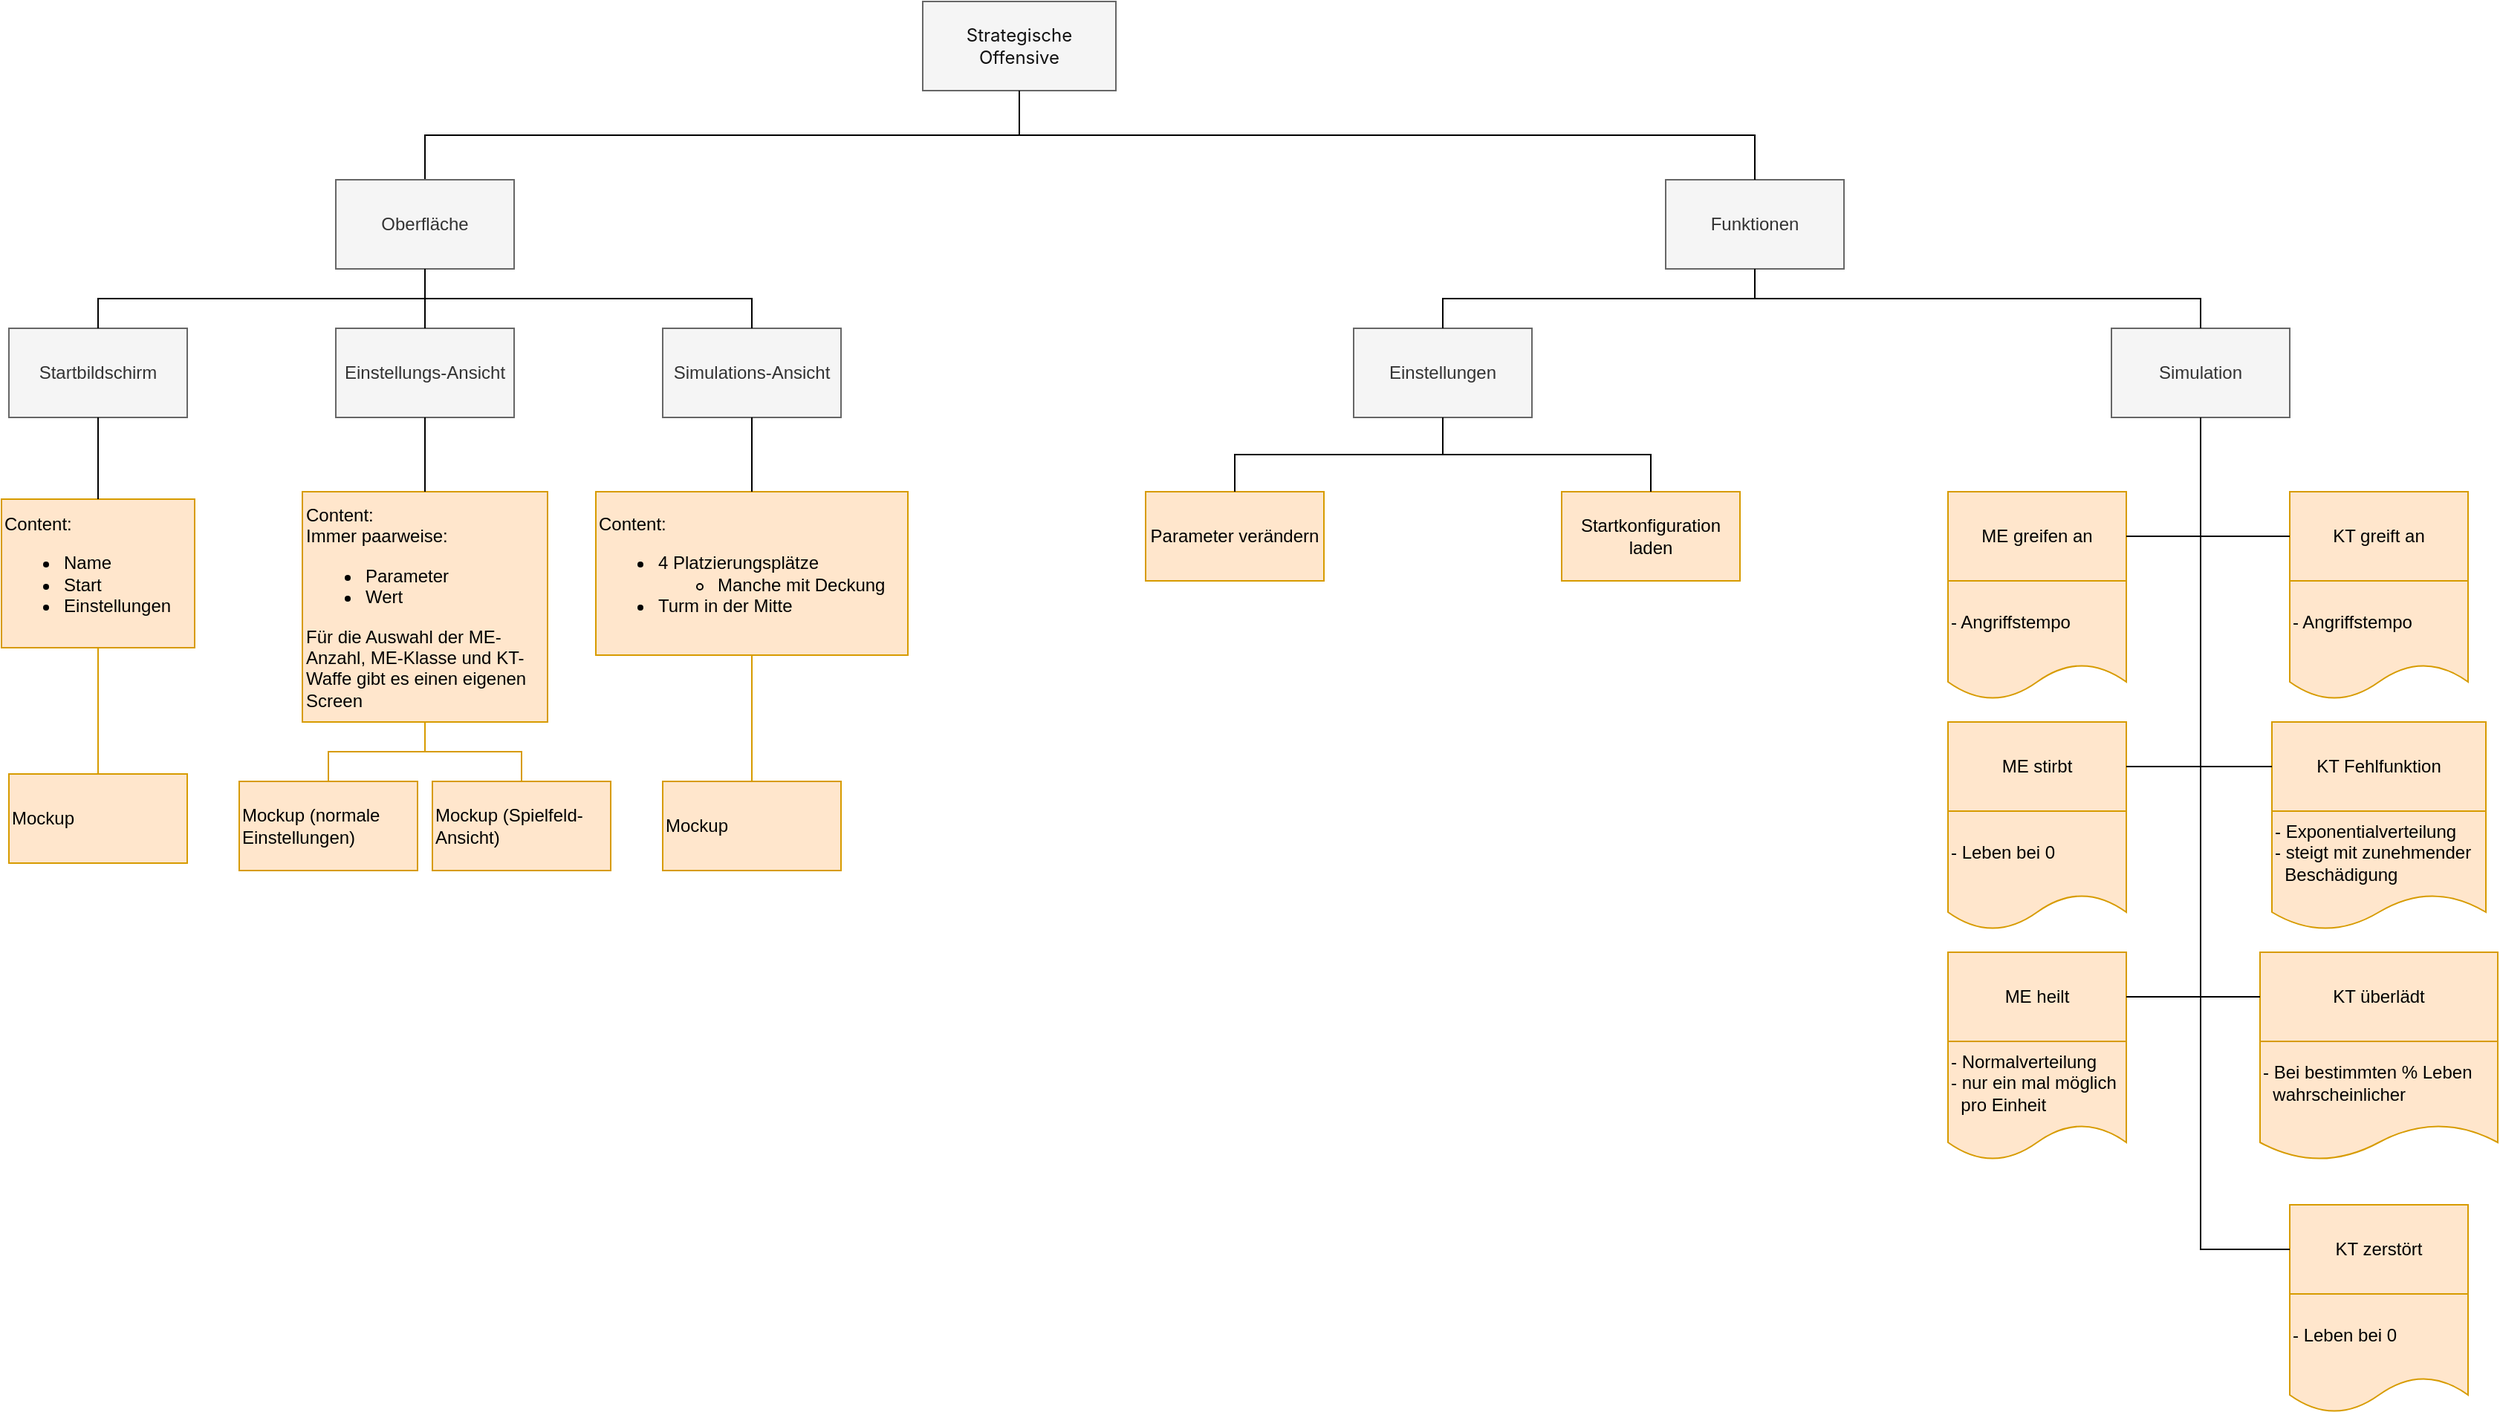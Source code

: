<mxfile version="24.8.4">
  <diagram name="Seite-1" id="HFoj_VdTvN8q8ruvkEZ4">
    <mxGraphModel dx="1577" dy="398" grid="1" gridSize="10" guides="1" tooltips="1" connect="1" arrows="1" fold="1" page="1" pageScale="1" pageWidth="827" pageHeight="1169" math="0" shadow="0">
      <root>
        <mxCell id="0" />
        <mxCell id="1" parent="0" />
        <mxCell id="yw_v2wxn9oBqBgUrrbcy-14" style="edgeStyle=orthogonalEdgeStyle;rounded=0;orthogonalLoop=1;jettySize=auto;html=1;endArrow=none;endFill=0;exitX=0.5;exitY=1;exitDx=0;exitDy=0;" edge="1" parent="1" source="yw_v2wxn9oBqBgUrrbcy-1" target="yw_v2wxn9oBqBgUrrbcy-2">
          <mxGeometry relative="1" as="geometry" />
        </mxCell>
        <mxCell id="yw_v2wxn9oBqBgUrrbcy-1" value="&lt;div style=&quot;&quot;&gt;&lt;font style=&quot;font-size: 12px;&quot; face=&quot;-apple-system, Roboto, SegoeUI, Segoe UI, Helvetica Neue, Helvetica, Microsoft YaHei, Meiryo UI, Meiryo, Arial Unicode MS, sans-serif&quot; color=&quot;#111111&quot;&gt;Strategische Offensive&lt;/font&gt;&lt;/div&gt;" style="rounded=0;whiteSpace=wrap;html=1;align=center;fillColor=#f5f5f5;strokeColor=#666666;fontColor=#333333;" vertex="1" parent="1">
          <mxGeometry x="310" y="140" width="130" height="60" as="geometry" />
        </mxCell>
        <mxCell id="yw_v2wxn9oBqBgUrrbcy-2" value="Oberfläche" style="rounded=0;whiteSpace=wrap;html=1;fillColor=#f5f5f5;fontColor=#333333;strokeColor=#666666;" vertex="1" parent="1">
          <mxGeometry x="-85" y="260" width="120" height="60" as="geometry" />
        </mxCell>
        <mxCell id="yw_v2wxn9oBqBgUrrbcy-3" value="Funktionen" style="rounded=0;whiteSpace=wrap;html=1;fillColor=#f5f5f5;fontColor=#333333;strokeColor=#666666;" vertex="1" parent="1">
          <mxGeometry x="810" y="260" width="120" height="60" as="geometry" />
        </mxCell>
        <mxCell id="yw_v2wxn9oBqBgUrrbcy-4" value="Startbildschirm" style="rounded=0;whiteSpace=wrap;html=1;fillColor=#f5f5f5;fontColor=#333333;strokeColor=#666666;" vertex="1" parent="1">
          <mxGeometry x="-305" y="360" width="120" height="60" as="geometry" />
        </mxCell>
        <mxCell id="yw_v2wxn9oBqBgUrrbcy-5" value="Einstellungs-Ansicht" style="rounded=0;whiteSpace=wrap;html=1;fillColor=#f5f5f5;fontColor=#333333;strokeColor=#666666;" vertex="1" parent="1">
          <mxGeometry x="-85" y="360" width="120" height="60" as="geometry" />
        </mxCell>
        <mxCell id="yw_v2wxn9oBqBgUrrbcy-6" value="Simulations-Ansicht" style="rounded=0;whiteSpace=wrap;html=1;fillColor=#f5f5f5;fontColor=#333333;strokeColor=#666666;" vertex="1" parent="1">
          <mxGeometry x="135" y="360" width="120" height="60" as="geometry" />
        </mxCell>
        <mxCell id="yw_v2wxn9oBqBgUrrbcy-7" value="&lt;div style=&quot;&quot;&gt;&lt;span style=&quot;background-color: initial;&quot;&gt;Content:&lt;/span&gt;&lt;/div&gt;&lt;div style=&quot;&quot;&gt;&lt;ul&gt;&lt;li&gt;Name&lt;/li&gt;&lt;li&gt;Start&lt;/li&gt;&lt;li&gt;Einstellungen&lt;/li&gt;&lt;/ul&gt;&lt;/div&gt;" style="rounded=0;whiteSpace=wrap;html=1;align=left;fillColor=#ffe6cc;strokeColor=#d79b00;" vertex="1" parent="1">
          <mxGeometry x="-310" y="475" width="130" height="100" as="geometry" />
        </mxCell>
        <mxCell id="yw_v2wxn9oBqBgUrrbcy-8" value="&lt;div style=&quot;&quot;&gt;Mockup&lt;/div&gt;" style="rounded=0;whiteSpace=wrap;html=1;align=left;fillColor=#ffe6cc;strokeColor=#d79b00;" vertex="1" parent="1">
          <mxGeometry x="-305" y="660" width="120" height="60" as="geometry" />
        </mxCell>
        <mxCell id="yw_v2wxn9oBqBgUrrbcy-9" value="&lt;div style=&quot;&quot;&gt;&lt;span style=&quot;background-color: initial;&quot;&gt;Content:&lt;/span&gt;&lt;/div&gt;&lt;div style=&quot;&quot;&gt;&lt;span style=&quot;background-color: initial;&quot;&gt;Immer paarweise:&lt;/span&gt;&lt;/div&gt;&lt;div style=&quot;&quot;&gt;&lt;ul&gt;&lt;li&gt;Parameter&lt;/li&gt;&lt;li&gt;Wert&lt;/li&gt;&lt;/ul&gt;&lt;div&gt;Für die Auswahl der ME-Anzahl, ME-Klasse und KT-Waffe gibt es einen eigenen Screen&lt;/div&gt;&lt;/div&gt;" style="rounded=0;whiteSpace=wrap;html=1;align=left;fillColor=#ffe6cc;strokeColor=#d79b00;" vertex="1" parent="1">
          <mxGeometry x="-107.5" y="470" width="165" height="155" as="geometry" />
        </mxCell>
        <mxCell id="yw_v2wxn9oBqBgUrrbcy-10" value="&lt;div style=&quot;&quot;&gt;Mockup (normale Einstellungen)&lt;/div&gt;" style="rounded=0;whiteSpace=wrap;html=1;align=left;fillColor=#ffe6cc;strokeColor=#d79b00;" vertex="1" parent="1">
          <mxGeometry x="-150" y="665" width="120" height="60" as="geometry" />
        </mxCell>
        <mxCell id="yw_v2wxn9oBqBgUrrbcy-11" value="&lt;div style=&quot;&quot;&gt;&lt;span style=&quot;background-color: initial;&quot;&gt;Content:&lt;/span&gt;&lt;br&gt;&lt;ul&gt;&lt;li&gt;&lt;span style=&quot;background-color: initial;&quot;&gt;4 Platzierungsplätze&lt;/span&gt;&lt;/li&gt;&lt;ul&gt;&lt;li&gt;Manche mit&amp;nbsp;Deckung&lt;/li&gt;&lt;/ul&gt;&lt;li&gt;&lt;span style=&quot;background-color: initial;&quot;&gt;Turm in der Mitte&lt;/span&gt;&lt;/li&gt;&lt;/ul&gt;&lt;/div&gt;" style="rounded=0;whiteSpace=wrap;html=1;align=left;fillColor=#ffe6cc;strokeColor=#d79b00;" vertex="1" parent="1">
          <mxGeometry x="90" y="470" width="210" height="110" as="geometry" />
        </mxCell>
        <mxCell id="yw_v2wxn9oBqBgUrrbcy-12" value="&lt;div style=&quot;&quot;&gt;Mockup&lt;/div&gt;" style="rounded=0;whiteSpace=wrap;html=1;align=left;fillColor=#ffe6cc;strokeColor=#d79b00;" vertex="1" parent="1">
          <mxGeometry x="135" y="665" width="120" height="60" as="geometry" />
        </mxCell>
        <mxCell id="yw_v2wxn9oBqBgUrrbcy-15" style="edgeStyle=orthogonalEdgeStyle;rounded=0;orthogonalLoop=1;jettySize=auto;html=1;endArrow=none;endFill=0;entryX=0.5;entryY=0;entryDx=0;entryDy=0;exitX=0.5;exitY=1;exitDx=0;exitDy=0;" edge="1" parent="1" source="yw_v2wxn9oBqBgUrrbcy-2" target="yw_v2wxn9oBqBgUrrbcy-4">
          <mxGeometry relative="1" as="geometry">
            <mxPoint x="320" y="210" as="sourcePoint" />
            <mxPoint x="-15" y="270" as="targetPoint" />
          </mxGeometry>
        </mxCell>
        <mxCell id="yw_v2wxn9oBqBgUrrbcy-16" style="edgeStyle=orthogonalEdgeStyle;rounded=0;orthogonalLoop=1;jettySize=auto;html=1;endArrow=none;endFill=0;entryX=0.5;entryY=0;entryDx=0;entryDy=0;exitX=0.5;exitY=1;exitDx=0;exitDy=0;" edge="1" parent="1" source="yw_v2wxn9oBqBgUrrbcy-2" target="yw_v2wxn9oBqBgUrrbcy-5">
          <mxGeometry relative="1" as="geometry">
            <mxPoint x="-15" y="330" as="sourcePoint" />
            <mxPoint x="-235" y="370" as="targetPoint" />
          </mxGeometry>
        </mxCell>
        <mxCell id="yw_v2wxn9oBqBgUrrbcy-17" style="edgeStyle=orthogonalEdgeStyle;rounded=0;orthogonalLoop=1;jettySize=auto;html=1;endArrow=none;endFill=0;entryX=0.5;entryY=0;entryDx=0;entryDy=0;exitX=0.5;exitY=1;exitDx=0;exitDy=0;" edge="1" parent="1" source="yw_v2wxn9oBqBgUrrbcy-2" target="yw_v2wxn9oBqBgUrrbcy-6">
          <mxGeometry relative="1" as="geometry">
            <mxPoint x="-15" y="330" as="sourcePoint" />
            <mxPoint x="-15" y="370" as="targetPoint" />
          </mxGeometry>
        </mxCell>
        <mxCell id="yw_v2wxn9oBqBgUrrbcy-18" style="edgeStyle=orthogonalEdgeStyle;rounded=0;orthogonalLoop=1;jettySize=auto;html=1;endArrow=none;endFill=0;entryX=0.5;entryY=0;entryDx=0;entryDy=0;exitX=0.5;exitY=1;exitDx=0;exitDy=0;" edge="1" parent="1" source="yw_v2wxn9oBqBgUrrbcy-4" target="yw_v2wxn9oBqBgUrrbcy-7">
          <mxGeometry relative="1" as="geometry">
            <mxPoint x="-5" y="340" as="sourcePoint" />
            <mxPoint x="-5" y="380" as="targetPoint" />
          </mxGeometry>
        </mxCell>
        <mxCell id="yw_v2wxn9oBqBgUrrbcy-19" style="edgeStyle=orthogonalEdgeStyle;rounded=0;orthogonalLoop=1;jettySize=auto;html=1;endArrow=none;endFill=0;entryX=0.5;entryY=0;entryDx=0;entryDy=0;exitX=0.5;exitY=1;exitDx=0;exitDy=0;" edge="1" parent="1" source="yw_v2wxn9oBqBgUrrbcy-5" target="yw_v2wxn9oBqBgUrrbcy-9">
          <mxGeometry relative="1" as="geometry">
            <mxPoint x="5" y="350" as="sourcePoint" />
            <mxPoint x="5" y="390" as="targetPoint" />
          </mxGeometry>
        </mxCell>
        <mxCell id="yw_v2wxn9oBqBgUrrbcy-20" style="edgeStyle=orthogonalEdgeStyle;rounded=0;orthogonalLoop=1;jettySize=auto;html=1;endArrow=none;endFill=0;entryX=0.5;entryY=0;entryDx=0;entryDy=0;exitX=0.5;exitY=1;exitDx=0;exitDy=0;" edge="1" parent="1" source="yw_v2wxn9oBqBgUrrbcy-6" target="yw_v2wxn9oBqBgUrrbcy-11">
          <mxGeometry relative="1" as="geometry">
            <mxPoint x="15" y="360" as="sourcePoint" />
            <mxPoint x="15" y="400" as="targetPoint" />
          </mxGeometry>
        </mxCell>
        <mxCell id="yw_v2wxn9oBqBgUrrbcy-21" style="edgeStyle=orthogonalEdgeStyle;rounded=0;orthogonalLoop=1;jettySize=auto;html=1;endArrow=none;endFill=0;entryX=0.5;entryY=0;entryDx=0;entryDy=0;exitX=0.5;exitY=1;exitDx=0;exitDy=0;fillColor=#ffe6cc;strokeColor=#d79b00;" edge="1" parent="1" source="yw_v2wxn9oBqBgUrrbcy-7" target="yw_v2wxn9oBqBgUrrbcy-8">
          <mxGeometry relative="1" as="geometry">
            <mxPoint x="25" y="370" as="sourcePoint" />
            <mxPoint x="25" y="410" as="targetPoint" />
          </mxGeometry>
        </mxCell>
        <mxCell id="yw_v2wxn9oBqBgUrrbcy-22" style="edgeStyle=orthogonalEdgeStyle;rounded=0;orthogonalLoop=1;jettySize=auto;html=1;endArrow=none;endFill=0;entryX=0.5;entryY=0;entryDx=0;entryDy=0;exitX=0.5;exitY=1;exitDx=0;exitDy=0;fillColor=#ffe6cc;strokeColor=#d79b00;" edge="1" parent="1" source="yw_v2wxn9oBqBgUrrbcy-9" target="yw_v2wxn9oBqBgUrrbcy-74">
          <mxGeometry relative="1" as="geometry">
            <mxPoint x="35" y="380" as="sourcePoint" />
            <mxPoint x="35" y="420" as="targetPoint" />
          </mxGeometry>
        </mxCell>
        <mxCell id="yw_v2wxn9oBqBgUrrbcy-23" style="edgeStyle=orthogonalEdgeStyle;rounded=0;orthogonalLoop=1;jettySize=auto;html=1;endArrow=none;endFill=0;entryX=0.5;entryY=0;entryDx=0;entryDy=0;exitX=0.5;exitY=1;exitDx=0;exitDy=0;fillColor=#ffe6cc;strokeColor=#d79b00;" edge="1" parent="1" source="yw_v2wxn9oBqBgUrrbcy-11" target="yw_v2wxn9oBqBgUrrbcy-12">
          <mxGeometry relative="1" as="geometry">
            <mxPoint x="45" y="390" as="sourcePoint" />
            <mxPoint x="45" y="430" as="targetPoint" />
          </mxGeometry>
        </mxCell>
        <mxCell id="yw_v2wxn9oBqBgUrrbcy-25" value="Einstellungen" style="rounded=0;whiteSpace=wrap;html=1;fillColor=#f5f5f5;fontColor=#333333;strokeColor=#666666;" vertex="1" parent="1">
          <mxGeometry x="600" y="360" width="120" height="60" as="geometry" />
        </mxCell>
        <mxCell id="yw_v2wxn9oBqBgUrrbcy-26" value="Simulation" style="rounded=0;whiteSpace=wrap;html=1;fillColor=#f5f5f5;fontColor=#333333;strokeColor=#666666;" vertex="1" parent="1">
          <mxGeometry x="1110" y="360" width="120" height="60" as="geometry" />
        </mxCell>
        <mxCell id="yw_v2wxn9oBqBgUrrbcy-27" value="Parameter verändern" style="rounded=0;whiteSpace=wrap;html=1;fillColor=#ffe6cc;strokeColor=#d79b00;" vertex="1" parent="1">
          <mxGeometry x="460" y="470" width="120" height="60" as="geometry" />
        </mxCell>
        <mxCell id="yw_v2wxn9oBqBgUrrbcy-28" value="Startkonfiguration laden" style="rounded=0;whiteSpace=wrap;html=1;fillColor=#ffe6cc;strokeColor=#d79b00;" vertex="1" parent="1">
          <mxGeometry x="740" y="470" width="120" height="60" as="geometry" />
        </mxCell>
        <mxCell id="yw_v2wxn9oBqBgUrrbcy-47" style="edgeStyle=orthogonalEdgeStyle;rounded=0;orthogonalLoop=1;jettySize=auto;html=1;endArrow=none;endFill=0;exitX=0.5;exitY=1;exitDx=0;exitDy=0;entryX=0.5;entryY=0;entryDx=0;entryDy=0;" edge="1" parent="1" source="yw_v2wxn9oBqBgUrrbcy-1" target="yw_v2wxn9oBqBgUrrbcy-3">
          <mxGeometry relative="1" as="geometry">
            <mxPoint x="385" y="210" as="sourcePoint" />
            <mxPoint x="-15" y="270" as="targetPoint" />
          </mxGeometry>
        </mxCell>
        <mxCell id="yw_v2wxn9oBqBgUrrbcy-48" style="edgeStyle=orthogonalEdgeStyle;rounded=0;orthogonalLoop=1;jettySize=auto;html=1;endArrow=none;endFill=0;exitX=0.5;exitY=0;exitDx=0;exitDy=0;entryX=0.5;entryY=1;entryDx=0;entryDy=0;" edge="1" parent="1" source="yw_v2wxn9oBqBgUrrbcy-25" target="yw_v2wxn9oBqBgUrrbcy-3">
          <mxGeometry relative="1" as="geometry">
            <mxPoint x="385" y="210" as="sourcePoint" />
            <mxPoint x="1040" y="270" as="targetPoint" />
          </mxGeometry>
        </mxCell>
        <mxCell id="yw_v2wxn9oBqBgUrrbcy-49" style="edgeStyle=orthogonalEdgeStyle;rounded=0;orthogonalLoop=1;jettySize=auto;html=1;endArrow=none;endFill=0;exitX=0.5;exitY=0;exitDx=0;exitDy=0;entryX=0.5;entryY=1;entryDx=0;entryDy=0;" edge="1" parent="1" source="yw_v2wxn9oBqBgUrrbcy-27" target="yw_v2wxn9oBqBgUrrbcy-25">
          <mxGeometry relative="1" as="geometry">
            <mxPoint x="395" y="220" as="sourcePoint" />
            <mxPoint x="1050" y="280" as="targetPoint" />
          </mxGeometry>
        </mxCell>
        <mxCell id="yw_v2wxn9oBqBgUrrbcy-50" style="edgeStyle=orthogonalEdgeStyle;rounded=0;orthogonalLoop=1;jettySize=auto;html=1;endArrow=none;endFill=0;exitX=0.5;exitY=0;exitDx=0;exitDy=0;entryX=0.5;entryY=1;entryDx=0;entryDy=0;" edge="1" parent="1" source="yw_v2wxn9oBqBgUrrbcy-28" target="yw_v2wxn9oBqBgUrrbcy-25">
          <mxGeometry relative="1" as="geometry">
            <mxPoint x="530" y="480" as="sourcePoint" />
            <mxPoint x="670" y="430" as="targetPoint" />
          </mxGeometry>
        </mxCell>
        <mxCell id="yw_v2wxn9oBqBgUrrbcy-51" style="edgeStyle=orthogonalEdgeStyle;rounded=0;orthogonalLoop=1;jettySize=auto;html=1;endArrow=none;endFill=0;exitX=0.5;exitY=0;exitDx=0;exitDy=0;entryX=0.5;entryY=1;entryDx=0;entryDy=0;" edge="1" parent="1" source="yw_v2wxn9oBqBgUrrbcy-26" target="yw_v2wxn9oBqBgUrrbcy-3">
          <mxGeometry relative="1" as="geometry">
            <mxPoint x="810" y="480" as="sourcePoint" />
            <mxPoint x="670" y="430" as="targetPoint" />
          </mxGeometry>
        </mxCell>
        <mxCell id="yw_v2wxn9oBqBgUrrbcy-59" value="" style="group;" vertex="1" connectable="0" parent="1">
          <mxGeometry x="1000" y="470" width="120" height="140" as="geometry" />
        </mxCell>
        <mxCell id="yw_v2wxn9oBqBgUrrbcy-31" value="ME greifen an" style="rounded=0;whiteSpace=wrap;html=1;fillColor=#ffe6cc;strokeColor=#d79b00;" vertex="1" parent="yw_v2wxn9oBqBgUrrbcy-59">
          <mxGeometry width="120" height="60" as="geometry" />
        </mxCell>
        <mxCell id="yw_v2wxn9oBqBgUrrbcy-39" value="&lt;span style=&quot;background-color: initial;&quot;&gt;- Angriffstempo&lt;/span&gt;" style="shape=document;whiteSpace=wrap;html=1;boundedLbl=1;align=left;fillColor=#ffe6cc;strokeColor=#d79b00;" vertex="1" parent="yw_v2wxn9oBqBgUrrbcy-59">
          <mxGeometry y="60" width="120" height="80" as="geometry" />
        </mxCell>
        <mxCell id="yw_v2wxn9oBqBgUrrbcy-60" value="" style="group;" vertex="1" connectable="0" parent="1">
          <mxGeometry x="1000" y="625" width="120" height="140" as="geometry" />
        </mxCell>
        <mxCell id="yw_v2wxn9oBqBgUrrbcy-32" value="ME stirbt" style="rounded=0;whiteSpace=wrap;html=1;fillColor=#ffe6cc;strokeColor=#d79b00;" vertex="1" parent="yw_v2wxn9oBqBgUrrbcy-60">
          <mxGeometry width="120" height="60" as="geometry" />
        </mxCell>
        <mxCell id="yw_v2wxn9oBqBgUrrbcy-40" value="&lt;span style=&quot;background-color: initial;&quot;&gt;- Leben bei 0&lt;/span&gt;" style="shape=document;whiteSpace=wrap;html=1;boundedLbl=1;align=left;fillColor=#ffe6cc;strokeColor=#d79b00;" vertex="1" parent="yw_v2wxn9oBqBgUrrbcy-60">
          <mxGeometry y="60" width="120" height="80" as="geometry" />
        </mxCell>
        <mxCell id="yw_v2wxn9oBqBgUrrbcy-61" value="" style="group;" vertex="1" connectable="0" parent="1">
          <mxGeometry x="1000" y="780" width="120" height="140" as="geometry" />
        </mxCell>
        <mxCell id="yw_v2wxn9oBqBgUrrbcy-33" value="ME heilt" style="rounded=0;whiteSpace=wrap;html=1;fillColor=#ffe6cc;strokeColor=#d79b00;" vertex="1" parent="yw_v2wxn9oBqBgUrrbcy-61">
          <mxGeometry width="120" height="60" as="geometry" />
        </mxCell>
        <mxCell id="yw_v2wxn9oBqBgUrrbcy-41" value="&lt;span style=&quot;background-color: initial;&quot;&gt;- Normalverteilung&lt;/span&gt;&lt;div&gt;&lt;span style=&quot;background-color: initial;&quot;&gt;- nur ein mal möglich&amp;nbsp; &amp;nbsp; pro Einheit&lt;/span&gt;&lt;/div&gt;" style="shape=document;whiteSpace=wrap;html=1;boundedLbl=1;align=left;fillColor=#ffe6cc;strokeColor=#d79b00;" vertex="1" parent="yw_v2wxn9oBqBgUrrbcy-61">
          <mxGeometry y="60" width="120" height="80" as="geometry" />
        </mxCell>
        <mxCell id="yw_v2wxn9oBqBgUrrbcy-62" value="" style="group;" vertex="1" connectable="0" parent="1">
          <mxGeometry x="1230" y="470" width="120" height="140" as="geometry" />
        </mxCell>
        <mxCell id="yw_v2wxn9oBqBgUrrbcy-34" value="KT greift an" style="rounded=0;whiteSpace=wrap;html=1;fillColor=#ffe6cc;strokeColor=#d79b00;" vertex="1" parent="yw_v2wxn9oBqBgUrrbcy-62">
          <mxGeometry width="120" height="60" as="geometry" />
        </mxCell>
        <mxCell id="yw_v2wxn9oBqBgUrrbcy-42" value="&lt;span style=&quot;background-color: initial;&quot;&gt;- Angriffstempo&lt;/span&gt;" style="shape=document;whiteSpace=wrap;html=1;boundedLbl=1;align=left;fillColor=#ffe6cc;strokeColor=#d79b00;" vertex="1" parent="yw_v2wxn9oBqBgUrrbcy-62">
          <mxGeometry y="60" width="120" height="80" as="geometry" />
        </mxCell>
        <mxCell id="yw_v2wxn9oBqBgUrrbcy-63" value="" style="group;" vertex="1" connectable="0" parent="1">
          <mxGeometry x="1218" y="625" width="144" height="140" as="geometry" />
        </mxCell>
        <mxCell id="yw_v2wxn9oBqBgUrrbcy-35" value="KT Fehlfunktion" style="rounded=0;whiteSpace=wrap;html=1;fillColor=#ffe6cc;strokeColor=#d79b00;" vertex="1" parent="yw_v2wxn9oBqBgUrrbcy-63">
          <mxGeometry width="144" height="60" as="geometry" />
        </mxCell>
        <mxCell id="yw_v2wxn9oBqBgUrrbcy-43" value="&lt;span style=&quot;background-color: initial;&quot;&gt;- Exponentialverteilung&lt;/span&gt;&lt;div&gt;&lt;span style=&quot;background-color: initial;&quot;&gt;- steigt mit zunehmender&lt;/span&gt;&lt;/div&gt;&lt;div&gt;&lt;span style=&quot;background-color: initial;&quot;&gt;&amp;nbsp; Beschädigung&lt;/span&gt;&lt;/div&gt;" style="shape=document;whiteSpace=wrap;html=1;boundedLbl=1;align=left;fillColor=#ffe6cc;strokeColor=#d79b00;" vertex="1" parent="yw_v2wxn9oBqBgUrrbcy-63">
          <mxGeometry y="60" width="144" height="80" as="geometry" />
        </mxCell>
        <mxCell id="yw_v2wxn9oBqBgUrrbcy-64" value="" style="group;" vertex="1" connectable="0" parent="1">
          <mxGeometry x="1210" y="780" width="160" height="140" as="geometry" />
        </mxCell>
        <mxCell id="yw_v2wxn9oBqBgUrrbcy-36" value="KT überlädt" style="rounded=0;whiteSpace=wrap;html=1;fillColor=#ffe6cc;strokeColor=#d79b00;" vertex="1" parent="yw_v2wxn9oBqBgUrrbcy-64">
          <mxGeometry width="160" height="60" as="geometry" />
        </mxCell>
        <mxCell id="yw_v2wxn9oBqBgUrrbcy-44" value="&lt;span style=&quot;background-color: initial;&quot;&gt;- Bei bestimmten % Leben&lt;/span&gt;&lt;div&gt;&lt;span style=&quot;background-color: initial;&quot;&gt;&amp;nbsp; wahrscheinlicher&lt;/span&gt;&lt;/div&gt;" style="shape=document;whiteSpace=wrap;html=1;boundedLbl=1;align=left;fillColor=#ffe6cc;strokeColor=#d79b00;" vertex="1" parent="yw_v2wxn9oBqBgUrrbcy-64">
          <mxGeometry y="60" width="160" height="80" as="geometry" />
        </mxCell>
        <mxCell id="yw_v2wxn9oBqBgUrrbcy-65" value="" style="group;" vertex="1" connectable="0" parent="1">
          <mxGeometry x="1230" y="950" width="120" height="140" as="geometry" />
        </mxCell>
        <mxCell id="yw_v2wxn9oBqBgUrrbcy-45" value="KT zerstört" style="rounded=0;whiteSpace=wrap;html=1;fillColor=#ffe6cc;strokeColor=#d79b00;" vertex="1" parent="yw_v2wxn9oBqBgUrrbcy-65">
          <mxGeometry width="120" height="60" as="geometry" />
        </mxCell>
        <mxCell id="yw_v2wxn9oBqBgUrrbcy-46" value="&lt;span style=&quot;background-color: initial;&quot;&gt;- Leben bei 0&lt;/span&gt;" style="shape=document;whiteSpace=wrap;html=1;boundedLbl=1;align=left;fillColor=#ffe6cc;strokeColor=#d79b00;" vertex="1" parent="yw_v2wxn9oBqBgUrrbcy-65">
          <mxGeometry y="60" width="120" height="80" as="geometry" />
        </mxCell>
        <mxCell id="yw_v2wxn9oBqBgUrrbcy-66" style="edgeStyle=orthogonalEdgeStyle;rounded=0;orthogonalLoop=1;jettySize=auto;html=1;endArrow=none;endFill=0;exitX=1;exitY=0.5;exitDx=0;exitDy=0;entryX=0.5;entryY=1;entryDx=0;entryDy=0;" edge="1" parent="1" source="yw_v2wxn9oBqBgUrrbcy-31" target="yw_v2wxn9oBqBgUrrbcy-26">
          <mxGeometry relative="1" as="geometry">
            <mxPoint x="1180" y="370" as="sourcePoint" />
            <mxPoint x="880" y="330" as="targetPoint" />
          </mxGeometry>
        </mxCell>
        <mxCell id="yw_v2wxn9oBqBgUrrbcy-67" style="edgeStyle=orthogonalEdgeStyle;rounded=0;orthogonalLoop=1;jettySize=auto;html=1;endArrow=none;endFill=0;exitX=1;exitY=0.5;exitDx=0;exitDy=0;entryX=0.5;entryY=1;entryDx=0;entryDy=0;" edge="1" parent="1" source="yw_v2wxn9oBqBgUrrbcy-32" target="yw_v2wxn9oBqBgUrrbcy-26">
          <mxGeometry relative="1" as="geometry">
            <mxPoint x="1130" y="510" as="sourcePoint" />
            <mxPoint x="1180" y="430" as="targetPoint" />
          </mxGeometry>
        </mxCell>
        <mxCell id="yw_v2wxn9oBqBgUrrbcy-68" style="edgeStyle=orthogonalEdgeStyle;rounded=0;orthogonalLoop=1;jettySize=auto;html=1;endArrow=none;endFill=0;exitX=1;exitY=0.5;exitDx=0;exitDy=0;entryX=0.5;entryY=1;entryDx=0;entryDy=0;" edge="1" parent="1" source="yw_v2wxn9oBqBgUrrbcy-33" target="yw_v2wxn9oBqBgUrrbcy-26">
          <mxGeometry relative="1" as="geometry">
            <mxPoint x="1140" y="520" as="sourcePoint" />
            <mxPoint x="1190" y="440" as="targetPoint" />
          </mxGeometry>
        </mxCell>
        <mxCell id="yw_v2wxn9oBqBgUrrbcy-69" style="edgeStyle=orthogonalEdgeStyle;rounded=0;orthogonalLoop=1;jettySize=auto;html=1;endArrow=none;endFill=0;exitX=0;exitY=0.5;exitDx=0;exitDy=0;entryX=0.5;entryY=1;entryDx=0;entryDy=0;" edge="1" parent="1" source="yw_v2wxn9oBqBgUrrbcy-34" target="yw_v2wxn9oBqBgUrrbcy-26">
          <mxGeometry relative="1" as="geometry">
            <mxPoint x="1150" y="530" as="sourcePoint" />
            <mxPoint x="1200" y="450" as="targetPoint" />
          </mxGeometry>
        </mxCell>
        <mxCell id="yw_v2wxn9oBqBgUrrbcy-71" style="edgeStyle=orthogonalEdgeStyle;rounded=0;orthogonalLoop=1;jettySize=auto;html=1;endArrow=none;endFill=0;exitX=0;exitY=0.5;exitDx=0;exitDy=0;entryX=0.5;entryY=1;entryDx=0;entryDy=0;" edge="1" parent="1" source="yw_v2wxn9oBqBgUrrbcy-35" target="yw_v2wxn9oBqBgUrrbcy-26">
          <mxGeometry relative="1" as="geometry">
            <mxPoint x="1220" y="510" as="sourcePoint" />
            <mxPoint x="1180" y="430" as="targetPoint" />
          </mxGeometry>
        </mxCell>
        <mxCell id="yw_v2wxn9oBqBgUrrbcy-72" style="edgeStyle=orthogonalEdgeStyle;rounded=0;orthogonalLoop=1;jettySize=auto;html=1;endArrow=none;endFill=0;exitX=0;exitY=0.5;exitDx=0;exitDy=0;entryX=0.5;entryY=1;entryDx=0;entryDy=0;" edge="1" parent="1" source="yw_v2wxn9oBqBgUrrbcy-36" target="yw_v2wxn9oBqBgUrrbcy-26">
          <mxGeometry relative="1" as="geometry">
            <mxPoint x="1208" y="670" as="sourcePoint" />
            <mxPoint x="1180" y="430" as="targetPoint" />
          </mxGeometry>
        </mxCell>
        <mxCell id="yw_v2wxn9oBqBgUrrbcy-73" style="edgeStyle=orthogonalEdgeStyle;rounded=0;orthogonalLoop=1;jettySize=auto;html=1;endArrow=none;endFill=0;exitX=0;exitY=0.5;exitDx=0;exitDy=0;entryX=0.5;entryY=1;entryDx=0;entryDy=0;" edge="1" parent="1" source="yw_v2wxn9oBqBgUrrbcy-45" target="yw_v2wxn9oBqBgUrrbcy-26">
          <mxGeometry relative="1" as="geometry">
            <mxPoint x="1200" y="820" as="sourcePoint" />
            <mxPoint x="1180" y="430" as="targetPoint" />
          </mxGeometry>
        </mxCell>
        <mxCell id="yw_v2wxn9oBqBgUrrbcy-74" value="&lt;div style=&quot;&quot;&gt;Mockup (Spielfeld-Ansicht)&lt;/div&gt;" style="rounded=0;whiteSpace=wrap;html=1;align=left;fillColor=#ffe6cc;strokeColor=#d79b00;" vertex="1" parent="1">
          <mxGeometry x="-20" y="665" width="120" height="60" as="geometry" />
        </mxCell>
        <mxCell id="yw_v2wxn9oBqBgUrrbcy-75" style="edgeStyle=orthogonalEdgeStyle;rounded=0;orthogonalLoop=1;jettySize=auto;html=1;endArrow=none;endFill=0;entryX=0.5;entryY=1;entryDx=0;entryDy=0;exitX=0.5;exitY=0;exitDx=0;exitDy=0;fillColor=#ffe6cc;strokeColor=#d79b00;" edge="1" parent="1" source="yw_v2wxn9oBqBgUrrbcy-10" target="yw_v2wxn9oBqBgUrrbcy-9">
          <mxGeometry relative="1" as="geometry">
            <mxPoint x="-15" y="635" as="sourcePoint" />
            <mxPoint x="50" y="675" as="targetPoint" />
          </mxGeometry>
        </mxCell>
      </root>
    </mxGraphModel>
  </diagram>
</mxfile>
